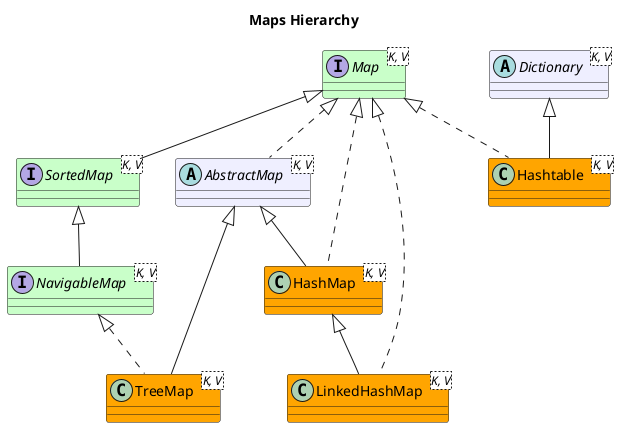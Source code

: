 @startuml

title Maps Hierarchy

skinparam class {
    BackgroundColor orange
}

interface Map<K, V> #Technology
abstract class Dictionary<K, V> #Motivation
abstract class AbstractMap<K, V> #Motivation implements Map

interface SortedMap<K, V> #Technology extends Map
interface NavigableMap<K, V> #Technology extends SortedMap

class Hashtable<K, V> extends Dictionary implements Map
class TreeMap<K, V> extends AbstractMap implements NavigableMap
class HashMap<K, V> extends AbstractMap implements Map
class LinkedHashMap<K, V> extends HashMap implements Map
@enduml